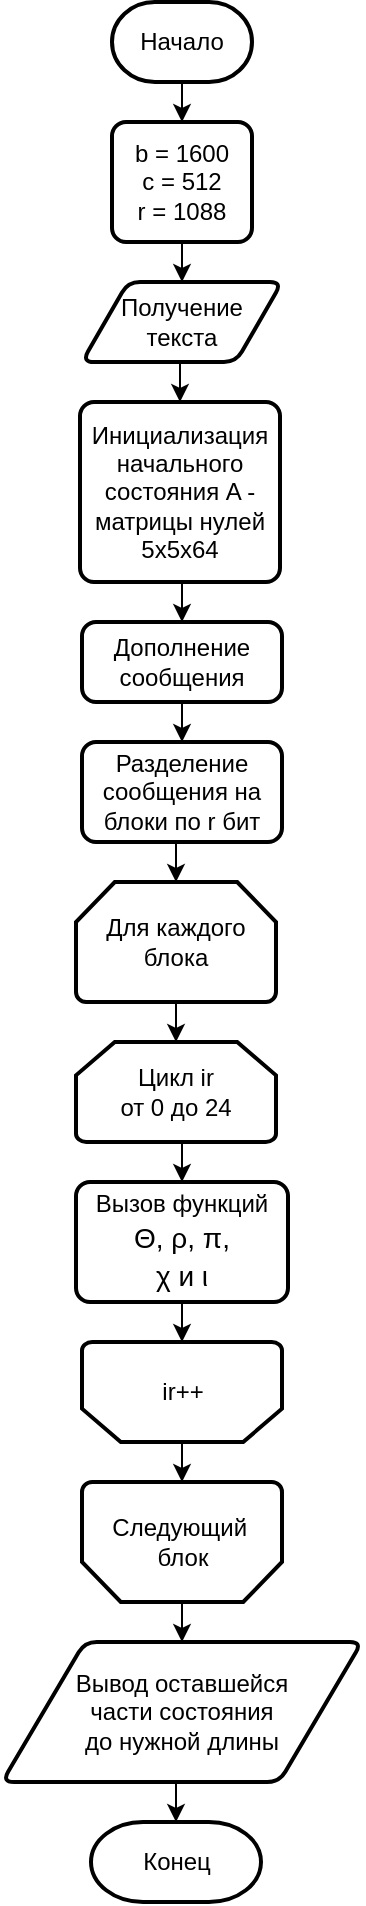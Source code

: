 <mxfile version="24.4.13" type="device">
  <diagram name="Страница — 1" id="GUv76a2tw94iOO4mSpII">
    <mxGraphModel dx="417" dy="740" grid="1" gridSize="10" guides="1" tooltips="1" connect="1" arrows="1" fold="1" page="1" pageScale="1" pageWidth="827" pageHeight="1169" math="0" shadow="0">
      <root>
        <mxCell id="0" />
        <mxCell id="1" parent="0" />
        <mxCell id="sZTKMbok_FqmuFl1ryci-6" style="edgeStyle=orthogonalEdgeStyle;rounded=0;orthogonalLoop=1;jettySize=auto;html=1;exitX=0.5;exitY=1;exitDx=0;exitDy=0;exitPerimeter=0;entryX=0.5;entryY=0;entryDx=0;entryDy=0;" edge="1" parent="1" source="sZTKMbok_FqmuFl1ryci-1" target="sZTKMbok_FqmuFl1ryci-5">
          <mxGeometry relative="1" as="geometry" />
        </mxCell>
        <mxCell id="sZTKMbok_FqmuFl1ryci-1" value="Начало" style="strokeWidth=2;html=1;shape=mxgraph.flowchart.terminator;whiteSpace=wrap;" vertex="1" parent="1">
          <mxGeometry x="330" y="30" width="70" height="40" as="geometry" />
        </mxCell>
        <mxCell id="sZTKMbok_FqmuFl1ryci-9" style="edgeStyle=orthogonalEdgeStyle;rounded=0;orthogonalLoop=1;jettySize=auto;html=1;exitX=0.5;exitY=1;exitDx=0;exitDy=0;entryX=0.5;entryY=0;entryDx=0;entryDy=0;" edge="1" parent="1" source="sZTKMbok_FqmuFl1ryci-2" target="sZTKMbok_FqmuFl1ryci-8">
          <mxGeometry relative="1" as="geometry" />
        </mxCell>
        <mxCell id="sZTKMbok_FqmuFl1ryci-2" value="Получение текста" style="shape=parallelogram;html=1;strokeWidth=2;perimeter=parallelogramPerimeter;whiteSpace=wrap;rounded=1;arcSize=12;size=0.23;" vertex="1" parent="1">
          <mxGeometry x="315" y="170" width="100" height="40" as="geometry" />
        </mxCell>
        <mxCell id="sZTKMbok_FqmuFl1ryci-7" style="edgeStyle=orthogonalEdgeStyle;rounded=0;orthogonalLoop=1;jettySize=auto;html=1;exitX=0.5;exitY=1;exitDx=0;exitDy=0;entryX=0.5;entryY=0;entryDx=0;entryDy=0;" edge="1" parent="1" source="sZTKMbok_FqmuFl1ryci-5" target="sZTKMbok_FqmuFl1ryci-2">
          <mxGeometry relative="1" as="geometry" />
        </mxCell>
        <mxCell id="sZTKMbok_FqmuFl1ryci-5" value="&lt;div&gt;b = 1600&lt;/div&gt;c = 512&lt;div&gt;r = 1088&lt;/div&gt;" style="rounded=1;whiteSpace=wrap;html=1;absoluteArcSize=1;arcSize=14;strokeWidth=2;" vertex="1" parent="1">
          <mxGeometry x="330" y="90" width="70" height="60" as="geometry" />
        </mxCell>
        <mxCell id="sZTKMbok_FqmuFl1ryci-11" style="edgeStyle=orthogonalEdgeStyle;rounded=0;orthogonalLoop=1;jettySize=auto;html=1;exitX=0.5;exitY=1;exitDx=0;exitDy=0;entryX=0.5;entryY=0;entryDx=0;entryDy=0;" edge="1" parent="1" source="sZTKMbok_FqmuFl1ryci-8" target="sZTKMbok_FqmuFl1ryci-10">
          <mxGeometry relative="1" as="geometry" />
        </mxCell>
        <mxCell id="sZTKMbok_FqmuFl1ryci-8" value="Инициализация начального состояния A - матрицы нулей&lt;div&gt;5x5x64&lt;/div&gt;" style="rounded=1;whiteSpace=wrap;html=1;absoluteArcSize=1;arcSize=14;strokeWidth=2;" vertex="1" parent="1">
          <mxGeometry x="314" y="230" width="100" height="90" as="geometry" />
        </mxCell>
        <mxCell id="sZTKMbok_FqmuFl1ryci-13" style="edgeStyle=orthogonalEdgeStyle;rounded=0;orthogonalLoop=1;jettySize=auto;html=1;exitX=0.5;exitY=1;exitDx=0;exitDy=0;entryX=0.5;entryY=0;entryDx=0;entryDy=0;" edge="1" parent="1" source="sZTKMbok_FqmuFl1ryci-10" target="sZTKMbok_FqmuFl1ryci-12">
          <mxGeometry relative="1" as="geometry" />
        </mxCell>
        <mxCell id="sZTKMbok_FqmuFl1ryci-10" value="Дополнение сообщения" style="rounded=1;whiteSpace=wrap;html=1;absoluteArcSize=1;arcSize=14;strokeWidth=2;" vertex="1" parent="1">
          <mxGeometry x="315" y="340" width="100" height="40" as="geometry" />
        </mxCell>
        <mxCell id="sZTKMbok_FqmuFl1ryci-12" value="Разделение сообщения на блоки по r бит" style="rounded=1;whiteSpace=wrap;html=1;absoluteArcSize=1;arcSize=14;strokeWidth=2;" vertex="1" parent="1">
          <mxGeometry x="315" y="400" width="100" height="50" as="geometry" />
        </mxCell>
        <mxCell id="sZTKMbok_FqmuFl1ryci-17" style="edgeStyle=orthogonalEdgeStyle;rounded=0;orthogonalLoop=1;jettySize=auto;html=1;exitX=0.5;exitY=1;exitDx=0;exitDy=0;exitPerimeter=0;entryX=0.5;entryY=0;entryDx=0;entryDy=0;" edge="1" parent="1" source="sZTKMbok_FqmuFl1ryci-14" target="sZTKMbok_FqmuFl1ryci-16">
          <mxGeometry relative="1" as="geometry" />
        </mxCell>
        <mxCell id="sZTKMbok_FqmuFl1ryci-14" value="Цикл ir&lt;div&gt;от 0 до 24&lt;/div&gt;" style="strokeWidth=2;html=1;shape=mxgraph.flowchart.loop_limit;whiteSpace=wrap;" vertex="1" parent="1">
          <mxGeometry x="312" y="550" width="100" height="50" as="geometry" />
        </mxCell>
        <mxCell id="sZTKMbok_FqmuFl1ryci-16" value="Вызов функций&lt;div&gt;&lt;span style=&quot;line-height: 150%;&quot;&gt;&lt;font style=&quot;font-size: 14px;&quot; face=&quot;Helvetica&quot;&gt;Θ, ρ, π,&lt;br/&gt;χ и ι&lt;/font&gt;&lt;/span&gt;&lt;br&gt;&lt;/div&gt;" style="rounded=1;whiteSpace=wrap;html=1;absoluteArcSize=1;arcSize=14;strokeWidth=2;" vertex="1" parent="1">
          <mxGeometry x="312" y="620" width="106" height="60" as="geometry" />
        </mxCell>
        <mxCell id="sZTKMbok_FqmuFl1ryci-18" value="" style="strokeWidth=2;html=1;shape=mxgraph.flowchart.loop_limit;whiteSpace=wrap;rotation=-180;" vertex="1" parent="1">
          <mxGeometry x="315" y="700" width="100" height="50" as="geometry" />
        </mxCell>
        <mxCell id="sZTKMbok_FqmuFl1ryci-19" style="edgeStyle=orthogonalEdgeStyle;rounded=0;orthogonalLoop=1;jettySize=auto;html=1;exitX=0.5;exitY=1;exitDx=0;exitDy=0;entryX=0.5;entryY=1;entryDx=0;entryDy=0;entryPerimeter=0;" edge="1" parent="1" source="sZTKMbok_FqmuFl1ryci-16" target="sZTKMbok_FqmuFl1ryci-18">
          <mxGeometry relative="1" as="geometry" />
        </mxCell>
        <mxCell id="sZTKMbok_FqmuFl1ryci-20" value="ir++" style="text;html=1;align=center;verticalAlign=middle;resizable=0;points=[];autosize=1;strokeColor=none;fillColor=none;" vertex="1" parent="1">
          <mxGeometry x="345" y="710" width="40" height="30" as="geometry" />
        </mxCell>
        <mxCell id="sZTKMbok_FqmuFl1ryci-21" value="Для каждого блока" style="strokeWidth=2;html=1;shape=mxgraph.flowchart.loop_limit;whiteSpace=wrap;" vertex="1" parent="1">
          <mxGeometry x="312" y="470" width="100" height="60" as="geometry" />
        </mxCell>
        <mxCell id="sZTKMbok_FqmuFl1ryci-22" style="edgeStyle=orthogonalEdgeStyle;rounded=0;orthogonalLoop=1;jettySize=auto;html=1;exitX=0.5;exitY=1;exitDx=0;exitDy=0;entryX=0.5;entryY=0;entryDx=0;entryDy=0;entryPerimeter=0;" edge="1" parent="1" source="sZTKMbok_FqmuFl1ryci-12" target="sZTKMbok_FqmuFl1ryci-21">
          <mxGeometry relative="1" as="geometry" />
        </mxCell>
        <mxCell id="sZTKMbok_FqmuFl1ryci-23" style="edgeStyle=orthogonalEdgeStyle;rounded=0;orthogonalLoop=1;jettySize=auto;html=1;exitX=0.5;exitY=1;exitDx=0;exitDy=0;exitPerimeter=0;entryX=0.5;entryY=0;entryDx=0;entryDy=0;entryPerimeter=0;" edge="1" parent="1" source="sZTKMbok_FqmuFl1ryci-21" target="sZTKMbok_FqmuFl1ryci-14">
          <mxGeometry relative="1" as="geometry" />
        </mxCell>
        <mxCell id="sZTKMbok_FqmuFl1ryci-31" style="edgeStyle=orthogonalEdgeStyle;rounded=0;orthogonalLoop=1;jettySize=auto;html=1;exitX=0.5;exitY=0;exitDx=0;exitDy=0;exitPerimeter=0;entryX=0.5;entryY=0;entryDx=0;entryDy=0;" edge="1" parent="1" source="sZTKMbok_FqmuFl1ryci-24" target="sZTKMbok_FqmuFl1ryci-28">
          <mxGeometry relative="1" as="geometry" />
        </mxCell>
        <mxCell id="sZTKMbok_FqmuFl1ryci-24" value="" style="strokeWidth=2;html=1;shape=mxgraph.flowchart.loop_limit;whiteSpace=wrap;rotation=-180;" vertex="1" parent="1">
          <mxGeometry x="315" y="770" width="100" height="60" as="geometry" />
        </mxCell>
        <mxCell id="sZTKMbok_FqmuFl1ryci-25" value="Следующий&amp;nbsp;&lt;div&gt;блок&lt;/div&gt;" style="text;html=1;align=center;verticalAlign=middle;resizable=0;points=[];autosize=1;strokeColor=none;fillColor=none;" vertex="1" parent="1">
          <mxGeometry x="320" y="780" width="90" height="40" as="geometry" />
        </mxCell>
        <mxCell id="sZTKMbok_FqmuFl1ryci-26" style="edgeStyle=orthogonalEdgeStyle;rounded=0;orthogonalLoop=1;jettySize=auto;html=1;exitX=0.5;exitY=0;exitDx=0;exitDy=0;exitPerimeter=0;entryX=0.5;entryY=1;entryDx=0;entryDy=0;entryPerimeter=0;" edge="1" parent="1" source="sZTKMbok_FqmuFl1ryci-18" target="sZTKMbok_FqmuFl1ryci-24">
          <mxGeometry relative="1" as="geometry" />
        </mxCell>
        <mxCell id="sZTKMbok_FqmuFl1ryci-28" value="Вывод оставшейся&lt;div&gt;части состояния&lt;/div&gt;&lt;div&gt;до нужной длины&lt;/div&gt;" style="shape=parallelogram;html=1;strokeWidth=2;perimeter=parallelogramPerimeter;whiteSpace=wrap;rounded=1;arcSize=12;size=0.23;" vertex="1" parent="1">
          <mxGeometry x="275" y="850" width="180" height="70" as="geometry" />
        </mxCell>
        <mxCell id="sZTKMbok_FqmuFl1ryci-32" value="Конец" style="strokeWidth=2;html=1;shape=mxgraph.flowchart.terminator;whiteSpace=wrap;" vertex="1" parent="1">
          <mxGeometry x="319.5" y="940" width="85" height="40" as="geometry" />
        </mxCell>
        <mxCell id="sZTKMbok_FqmuFl1ryci-33" style="edgeStyle=orthogonalEdgeStyle;rounded=0;orthogonalLoop=1;jettySize=auto;html=1;exitX=0.5;exitY=1;exitDx=0;exitDy=0;entryX=0.5;entryY=0;entryDx=0;entryDy=0;entryPerimeter=0;" edge="1" parent="1" source="sZTKMbok_FqmuFl1ryci-28" target="sZTKMbok_FqmuFl1ryci-32">
          <mxGeometry relative="1" as="geometry" />
        </mxCell>
      </root>
    </mxGraphModel>
  </diagram>
</mxfile>
